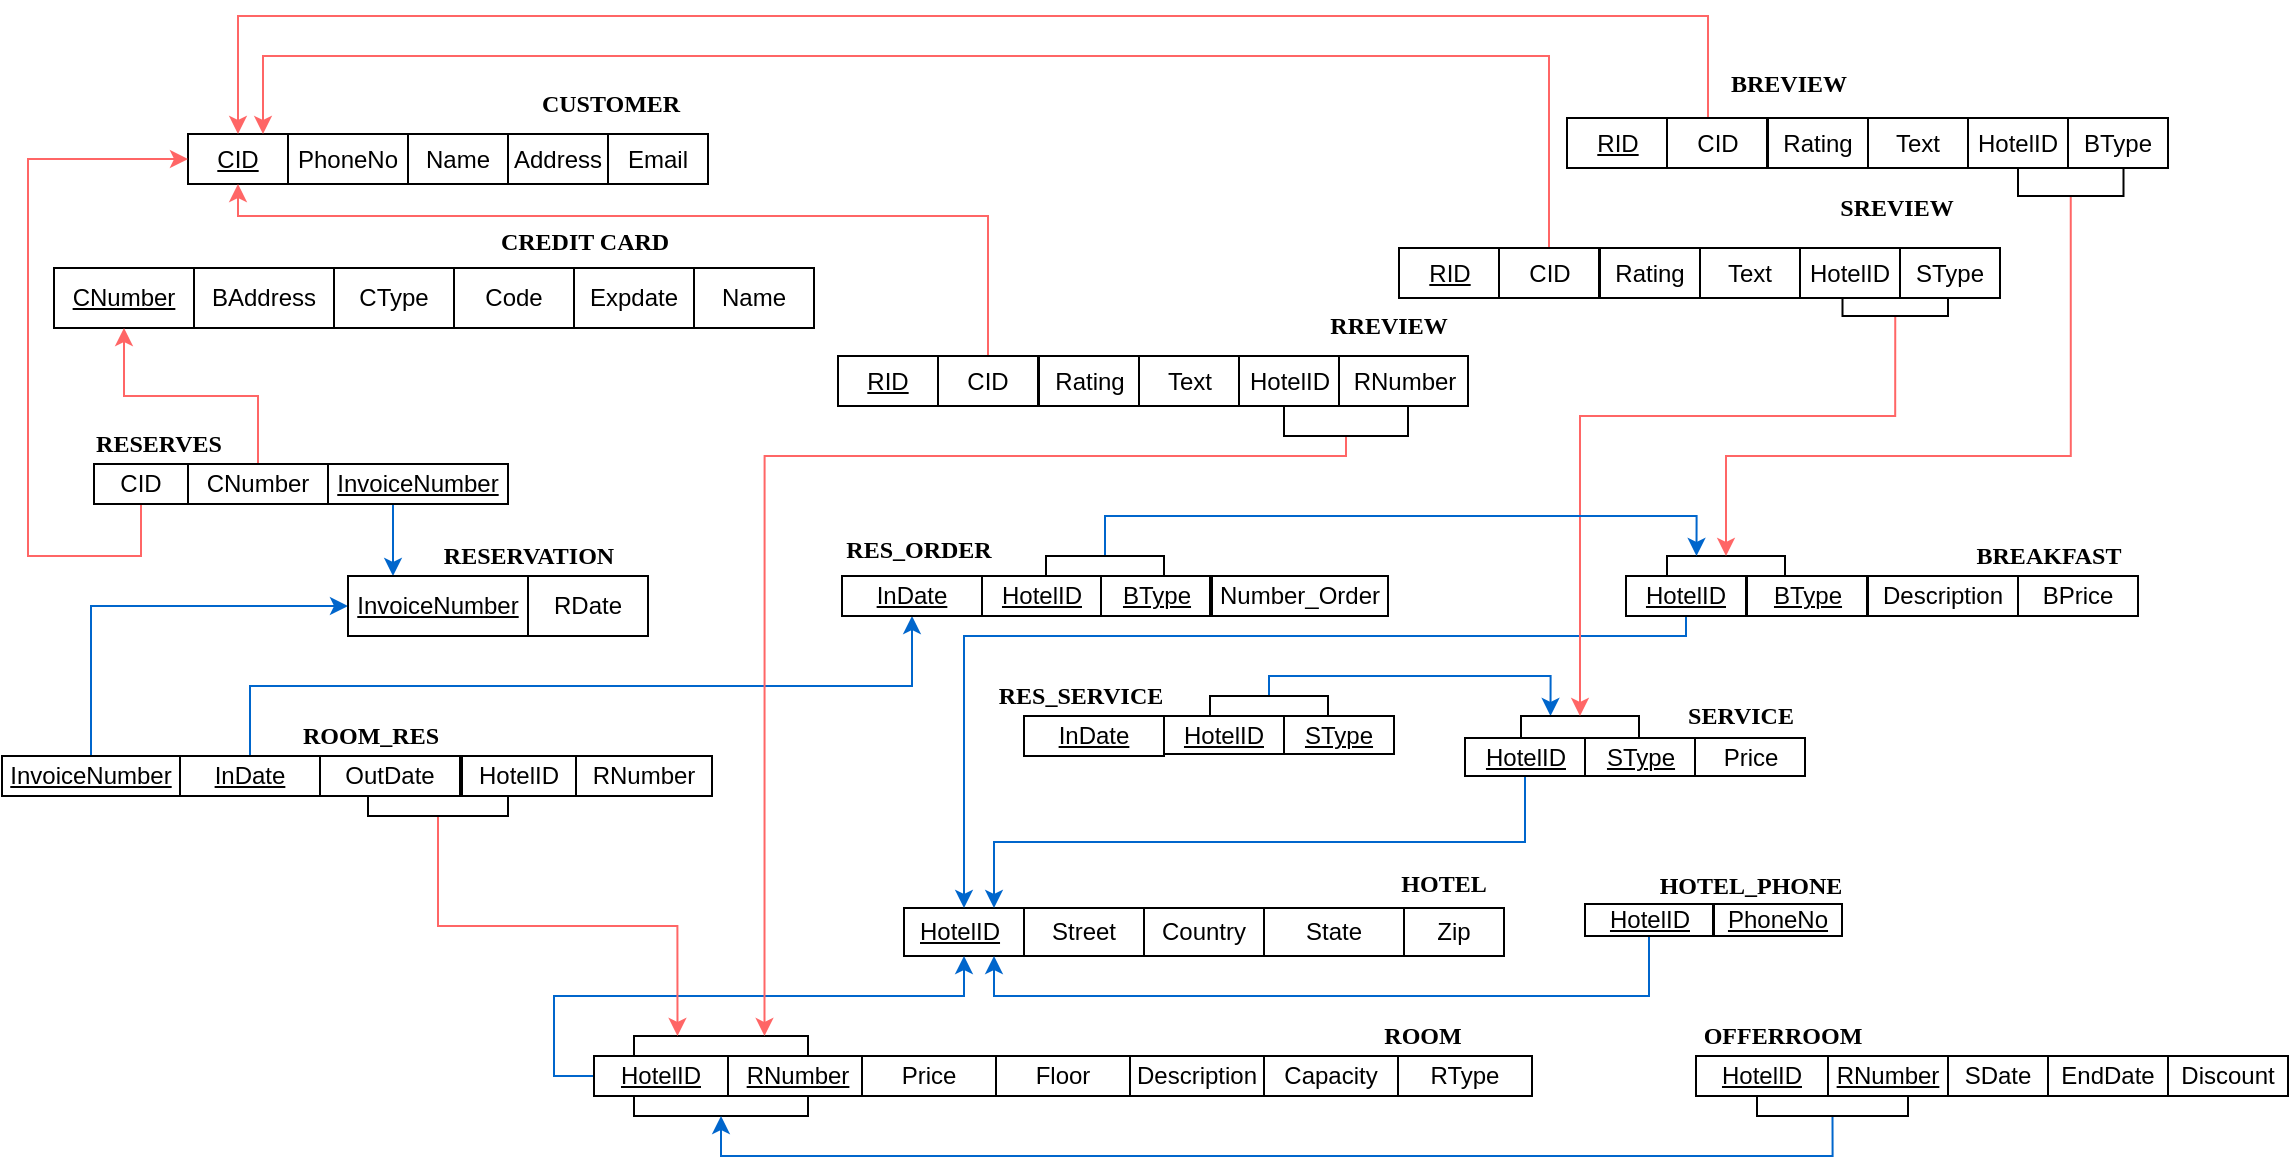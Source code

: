 <mxfile version="13.8.0" type="github">
  <diagram name="Page-1" id="efa7a0a1-bf9b-a30e-e6df-94a7791c09e9">
    <mxGraphModel dx="1934" dy="482" grid="1" gridSize="10" guides="1" tooltips="1" connect="1" arrows="1" fold="1" page="1" pageScale="1" pageWidth="826" pageHeight="1169" background="#ffffff" math="0" shadow="0">
      <root>
        <mxCell id="0" />
        <mxCell id="1" parent="0" />
        <mxCell id="9nVttLgA1WMZ91mnEe1L-120" value="" style="rounded=0;whiteSpace=wrap;html=1;" parent="1" vertex="1">
          <mxGeometry x="448" y="876" width="60" height="24" as="geometry" />
        </mxCell>
        <mxCell id="9nVttLgA1WMZ91mnEe1L-121" value="Zip" style="rounded=0;whiteSpace=wrap;html=1;" parent="1" vertex="1">
          <mxGeometry x="698" y="876" width="50" height="24" as="geometry" />
        </mxCell>
        <mxCell id="9nVttLgA1WMZ91mnEe1L-122" value="Street" style="whiteSpace=wrap;html=1;" parent="1" vertex="1">
          <mxGeometry x="508" y="876" width="60" height="24" as="geometry" />
        </mxCell>
        <mxCell id="9nVttLgA1WMZ91mnEe1L-127" value="&lt;u&gt;HotelID&lt;/u&gt;" style="text;html=1;strokeColor=none;fillColor=none;align=center;verticalAlign=middle;whiteSpace=wrap;rounded=0;" parent="1" vertex="1">
          <mxGeometry x="456" y="878" width="40" height="20" as="geometry" />
        </mxCell>
        <mxCell id="9nVttLgA1WMZ91mnEe1L-128" value="Country" style="rounded=0;whiteSpace=wrap;html=1;" parent="1" vertex="1">
          <mxGeometry x="568" y="876" width="60" height="24" as="geometry" />
        </mxCell>
        <mxCell id="9nVttLgA1WMZ91mnEe1L-129" value="State" style="rounded=0;whiteSpace=wrap;html=1;" parent="1" vertex="1">
          <mxGeometry x="628" y="876" width="70" height="24" as="geometry" />
        </mxCell>
        <mxCell id="9nVttLgA1WMZ91mnEe1L-130" value="&lt;font face=&quot;Times New Roman&quot;&gt;&lt;b&gt;HOTEL&lt;/b&gt;&lt;/font&gt;" style="text;html=1;strokeColor=none;fillColor=none;align=center;verticalAlign=middle;whiteSpace=wrap;rounded=0;" parent="1" vertex="1">
          <mxGeometry x="698" y="854" width="40" height="20" as="geometry" />
        </mxCell>
        <mxCell id="nEgtMDDTX5-OxtlX7NQl-19" style="edgeStyle=orthogonalEdgeStyle;rounded=0;orthogonalLoop=1;jettySize=auto;html=1;exitX=0;exitY=0.5;exitDx=0;exitDy=0;entryX=0.5;entryY=1;entryDx=0;entryDy=0;strokeColor=#0066CC;" parent="1" source="9nVttLgA1WMZ91mnEe1L-131" target="9nVttLgA1WMZ91mnEe1L-120" edge="1">
          <mxGeometry relative="1" as="geometry">
            <Array as="points">
              <mxPoint x="273" y="960" />
              <mxPoint x="273" y="920" />
              <mxPoint x="478" y="920" />
            </Array>
          </mxGeometry>
        </mxCell>
        <mxCell id="9nVttLgA1WMZ91mnEe1L-131" value="&lt;u&gt;HotelID&lt;/u&gt;" style="rounded=0;whiteSpace=wrap;html=1;" parent="1" vertex="1">
          <mxGeometry x="293" y="950" width="67" height="20" as="geometry" />
        </mxCell>
        <mxCell id="9nVttLgA1WMZ91mnEe1L-132" value="" style="rounded=0;whiteSpace=wrap;html=1;" parent="1" vertex="1">
          <mxGeometry x="360" y="950" width="67" height="20" as="geometry" />
        </mxCell>
        <mxCell id="9nVttLgA1WMZ91mnEe1L-133" value="Price" style="rounded=0;whiteSpace=wrap;html=1;" parent="1" vertex="1">
          <mxGeometry x="427" y="950" width="67" height="20" as="geometry" />
        </mxCell>
        <mxCell id="9nVttLgA1WMZ91mnEe1L-134" value="Floor" style="rounded=0;whiteSpace=wrap;html=1;" parent="1" vertex="1">
          <mxGeometry x="494" y="950" width="67" height="20" as="geometry" />
        </mxCell>
        <mxCell id="9nVttLgA1WMZ91mnEe1L-135" value="RType" style="rounded=0;whiteSpace=wrap;html=1;" parent="1" vertex="1">
          <mxGeometry x="695" y="950" width="67" height="20" as="geometry" />
        </mxCell>
        <mxCell id="9nVttLgA1WMZ91mnEe1L-136" value="Capacity" style="rounded=0;whiteSpace=wrap;html=1;" parent="1" vertex="1">
          <mxGeometry x="628" y="950" width="67" height="20" as="geometry" />
        </mxCell>
        <mxCell id="9nVttLgA1WMZ91mnEe1L-137" value="Description" style="rounded=0;whiteSpace=wrap;html=1;" parent="1" vertex="1">
          <mxGeometry x="561" y="950" width="67" height="20" as="geometry" />
        </mxCell>
        <mxCell id="9nVttLgA1WMZ91mnEe1L-141" value="&lt;u&gt;RNumber&lt;/u&gt;" style="text;html=1;strokeColor=none;fillColor=none;align=center;verticalAlign=middle;whiteSpace=wrap;rounded=0;" parent="1" vertex="1">
          <mxGeometry x="375" y="950" width="40" height="20" as="geometry" />
        </mxCell>
        <mxCell id="9nVttLgA1WMZ91mnEe1L-143" value="&lt;font face=&quot;Times New Roman&quot;&gt;&lt;b&gt;ROOM&lt;/b&gt;&lt;/font&gt;" style="text;html=1;align=center;verticalAlign=middle;resizable=0;points=[];autosize=1;" parent="1" vertex="1">
          <mxGeometry x="682" y="930" width="50" height="20" as="geometry" />
        </mxCell>
        <mxCell id="9nVttLgA1WMZ91mnEe1L-144" value="&lt;u&gt;CID&lt;/u&gt;" style="rounded=0;whiteSpace=wrap;html=1;" parent="1" vertex="1">
          <mxGeometry x="90" y="489" width="50" height="25" as="geometry" />
        </mxCell>
        <mxCell id="9nVttLgA1WMZ91mnEe1L-145" value="PhoneNo" style="rounded=0;whiteSpace=wrap;html=1;" parent="1" vertex="1">
          <mxGeometry x="140" y="489" width="60" height="25" as="geometry" />
        </mxCell>
        <mxCell id="9nVttLgA1WMZ91mnEe1L-146" value="Name" style="rounded=0;whiteSpace=wrap;html=1;" parent="1" vertex="1">
          <mxGeometry x="200" y="489" width="50" height="25" as="geometry" />
        </mxCell>
        <mxCell id="9nVttLgA1WMZ91mnEe1L-147" value="Address" style="rounded=0;whiteSpace=wrap;html=1;" parent="1" vertex="1">
          <mxGeometry x="250" y="489" width="50" height="25" as="geometry" />
        </mxCell>
        <mxCell id="9nVttLgA1WMZ91mnEe1L-148" value="Email" style="rounded=0;whiteSpace=wrap;html=1;" parent="1" vertex="1">
          <mxGeometry x="300" y="489" width="50" height="25" as="geometry" />
        </mxCell>
        <mxCell id="9nVttLgA1WMZ91mnEe1L-149" value="&lt;u&gt;CNumber&lt;/u&gt;" style="rounded=0;whiteSpace=wrap;html=1;" parent="1" vertex="1">
          <mxGeometry x="23" y="556" width="70" height="30" as="geometry" />
        </mxCell>
        <mxCell id="9nVttLgA1WMZ91mnEe1L-150" value="BAddress" style="rounded=0;whiteSpace=wrap;html=1;" parent="1" vertex="1">
          <mxGeometry x="93" y="556" width="70" height="30" as="geometry" />
        </mxCell>
        <mxCell id="9nVttLgA1WMZ91mnEe1L-151" value="CType" style="rounded=0;whiteSpace=wrap;html=1;" parent="1" vertex="1">
          <mxGeometry x="163" y="556" width="60" height="30" as="geometry" />
        </mxCell>
        <mxCell id="9nVttLgA1WMZ91mnEe1L-152" value="Code" style="rounded=0;whiteSpace=wrap;html=1;" parent="1" vertex="1">
          <mxGeometry x="223" y="556" width="60" height="30" as="geometry" />
        </mxCell>
        <mxCell id="9nVttLgA1WMZ91mnEe1L-153" value="Expdate" style="rounded=0;whiteSpace=wrap;html=1;" parent="1" vertex="1">
          <mxGeometry x="283" y="556" width="60" height="30" as="geometry" />
        </mxCell>
        <mxCell id="9nVttLgA1WMZ91mnEe1L-154" value="Name" style="rounded=0;whiteSpace=wrap;html=1;" parent="1" vertex="1">
          <mxGeometry x="343" y="556" width="60" height="30" as="geometry" />
        </mxCell>
        <mxCell id="9nVttLgA1WMZ91mnEe1L-158" value="&lt;font face=&quot;Times New Roman&quot;&gt;&lt;b&gt;CUSTOMER&lt;/b&gt;&lt;/font&gt;" style="text;html=1;align=center;verticalAlign=middle;resizable=0;points=[];autosize=1;" parent="1" vertex="1">
          <mxGeometry x="261" y="464" width="80" height="20" as="geometry" />
        </mxCell>
        <mxCell id="9nVttLgA1WMZ91mnEe1L-159" value="&lt;font face=&quot;Times New Roman&quot;&gt;&lt;b&gt;CREDIT CARD&lt;/b&gt;&lt;/font&gt;" style="text;html=1;align=center;verticalAlign=middle;resizable=0;points=[];autosize=1;" parent="1" vertex="1">
          <mxGeometry x="715.5" y="557" width="100" height="20" as="geometry" />
        </mxCell>
        <mxCell id="CG83F-GDAX2XXNqbLBXx-5" style="edgeStyle=orthogonalEdgeStyle;rounded=0;orthogonalLoop=1;jettySize=auto;html=1;exitX=0.5;exitY=0;exitDx=0;exitDy=0;entryX=0.5;entryY=1;entryDx=0;entryDy=0;strokeColor=#0066CC;" edge="1" parent="1" source="9nVttLgA1WMZ91mnEe1L-161" target="phVcU_1lUUpoFt258UuJ-10">
          <mxGeometry relative="1" as="geometry" />
        </mxCell>
        <mxCell id="9nVttLgA1WMZ91mnEe1L-161" value="&lt;u&gt;InDate&lt;/u&gt;" style="rounded=0;whiteSpace=wrap;html=1;" parent="1" vertex="1">
          <mxGeometry x="86" y="800" width="70" height="20" as="geometry" />
        </mxCell>
        <mxCell id="9nVttLgA1WMZ91mnEe1L-162" value="OutDate" style="rounded=0;whiteSpace=wrap;html=1;" parent="1" vertex="1">
          <mxGeometry x="156" y="800" width="70" height="20" as="geometry" />
        </mxCell>
        <mxCell id="9nVttLgA1WMZ91mnEe1L-163" value="&lt;font face=&quot;Times New Roman&quot;&gt;&lt;b&gt;ROOM_RES&lt;/b&gt;&lt;/font&gt;" style="text;html=1;align=center;verticalAlign=middle;resizable=0;points=[];autosize=1;" parent="1" vertex="1">
          <mxGeometry x="141" y="780" width="80" height="20" as="geometry" />
        </mxCell>
        <mxCell id="9nVttLgA1WMZ91mnEe1L-165" value="&lt;u&gt;SType&lt;/u&gt;" style="rounded=0;whiteSpace=wrap;html=1;" parent="1" vertex="1">
          <mxGeometry x="788.5" y="791" width="55" height="19" as="geometry" />
        </mxCell>
        <mxCell id="9nVttLgA1WMZ91mnEe1L-177" style="edgeStyle=orthogonalEdgeStyle;rounded=0;orthogonalLoop=1;jettySize=auto;html=1;exitX=0.5;exitY=1;exitDx=0;exitDy=0;entryX=0.75;entryY=0;entryDx=0;entryDy=0;strokeColor=#0066CC;" parent="1" source="9nVttLgA1WMZ91mnEe1L-167" target="9nVttLgA1WMZ91mnEe1L-120" edge="1">
          <mxGeometry relative="1" as="geometry">
            <mxPoint x="396" y="870" as="targetPoint" />
          </mxGeometry>
        </mxCell>
        <mxCell id="9nVttLgA1WMZ91mnEe1L-167" value="&lt;u&gt;HotelID&lt;/u&gt;" style="rounded=0;whiteSpace=wrap;html=1;" parent="1" vertex="1">
          <mxGeometry x="728.5" y="791" width="60" height="19" as="geometry" />
        </mxCell>
        <mxCell id="9nVttLgA1WMZ91mnEe1L-168" value="Price" style="rounded=0;whiteSpace=wrap;html=1;" parent="1" vertex="1">
          <mxGeometry x="843.5" y="791" width="55" height="19" as="geometry" />
        </mxCell>
        <mxCell id="9nVttLgA1WMZ91mnEe1L-176" style="edgeStyle=orthogonalEdgeStyle;rounded=0;orthogonalLoop=1;jettySize=auto;html=1;exitX=0.5;exitY=1;exitDx=0;exitDy=0;entryX=0.5;entryY=0;entryDx=0;entryDy=0;strokeColor=#0066CC;" parent="1" source="9nVttLgA1WMZ91mnEe1L-170" target="9nVttLgA1WMZ91mnEe1L-120" edge="1">
          <mxGeometry relative="1" as="geometry">
            <Array as="points">
              <mxPoint x="839" y="740" />
              <mxPoint x="478" y="740" />
            </Array>
          </mxGeometry>
        </mxCell>
        <mxCell id="9nVttLgA1WMZ91mnEe1L-170" value="&lt;u&gt;HotelID&lt;/u&gt;" style="rounded=0;whiteSpace=wrap;html=1;" parent="1" vertex="1">
          <mxGeometry x="809" y="710" width="60" height="20" as="geometry" />
        </mxCell>
        <mxCell id="9nVttLgA1WMZ91mnEe1L-171" value="&lt;u&gt;BType&lt;/u&gt;" style="rounded=0;whiteSpace=wrap;html=1;" parent="1" vertex="1">
          <mxGeometry x="869.5" y="710" width="60" height="20" as="geometry" />
        </mxCell>
        <mxCell id="9nVttLgA1WMZ91mnEe1L-172" value="Description" style="rounded=0;whiteSpace=wrap;html=1;" parent="1" vertex="1">
          <mxGeometry x="930" y="710" width="75" height="20" as="geometry" />
        </mxCell>
        <mxCell id="9nVttLgA1WMZ91mnEe1L-173" value="BPrice" style="rounded=0;whiteSpace=wrap;html=1;" parent="1" vertex="1">
          <mxGeometry x="1005" y="710" width="60" height="20" as="geometry" />
        </mxCell>
        <mxCell id="9nVttLgA1WMZ91mnEe1L-179" value="&lt;font face=&quot;Times New Roman&quot;&gt;&lt;b&gt;BREAKFAST&lt;/b&gt;&lt;/font&gt;" style="text;html=1;align=center;verticalAlign=middle;resizable=0;points=[];autosize=1;" parent="1" vertex="1">
          <mxGeometry x="975" y="690" width="90" height="20" as="geometry" />
        </mxCell>
        <mxCell id="9nVttLgA1WMZ91mnEe1L-180" value="&lt;font face=&quot;Times New Roman&quot;&gt;&lt;b&gt;SERVICE&lt;/b&gt;&lt;/font&gt;" style="text;html=1;align=center;verticalAlign=middle;resizable=0;points=[];autosize=1;" parent="1" vertex="1">
          <mxGeometry x="831" y="770" width="70" height="20" as="geometry" />
        </mxCell>
        <mxCell id="9nVttLgA1WMZ91mnEe1L-189" style="edgeStyle=orthogonalEdgeStyle;rounded=0;orthogonalLoop=1;jettySize=auto;html=1;entryX=0.5;entryY=0;entryDx=0;entryDy=0;strokeColor=#FF6666;" parent="1" target="9nVttLgA1WMZ91mnEe1L-144" edge="1">
          <mxGeometry relative="1" as="geometry">
            <mxPoint x="850" y="430" as="sourcePoint" />
            <Array as="points">
              <mxPoint x="850" y="481" />
              <mxPoint x="850" y="430" />
              <mxPoint x="115" y="430" />
            </Array>
          </mxGeometry>
        </mxCell>
        <mxCell id="9nVttLgA1WMZ91mnEe1L-183" value="CID" style="rounded=0;whiteSpace=wrap;html=1;" parent="1" vertex="1">
          <mxGeometry x="829.5" y="481" width="50" height="25" as="geometry" />
        </mxCell>
        <mxCell id="9nVttLgA1WMZ91mnEe1L-184" value="Rating" style="rounded=0;whiteSpace=wrap;html=1;" parent="1" vertex="1">
          <mxGeometry x="880" y="481" width="50" height="25" as="geometry" />
        </mxCell>
        <mxCell id="9nVttLgA1WMZ91mnEe1L-185" value="Text" style="rounded=0;whiteSpace=wrap;html=1;" parent="1" vertex="1">
          <mxGeometry x="930" y="481" width="50" height="25" as="geometry" />
        </mxCell>
        <mxCell id="9nVttLgA1WMZ91mnEe1L-186" value="HotelID" style="rounded=0;whiteSpace=wrap;html=1;" parent="1" vertex="1">
          <mxGeometry x="980" y="481" width="50" height="25" as="geometry" />
        </mxCell>
        <mxCell id="9nVttLgA1WMZ91mnEe1L-187" value="BType" style="rounded=0;whiteSpace=wrap;html=1;" parent="1" vertex="1">
          <mxGeometry x="1030" y="481" width="50" height="25" as="geometry" />
        </mxCell>
        <mxCell id="9nVttLgA1WMZ91mnEe1L-188" value="&lt;u&gt;RID&lt;/u&gt;" style="rounded=0;whiteSpace=wrap;html=1;" parent="1" vertex="1">
          <mxGeometry x="779.5" y="481" width="50" height="25" as="geometry" />
        </mxCell>
        <mxCell id="nEgtMDDTX5-OxtlX7NQl-12" style="edgeStyle=orthogonalEdgeStyle;rounded=0;orthogonalLoop=1;jettySize=auto;html=1;exitX=0.5;exitY=0;exitDx=0;exitDy=0;entryX=0.75;entryY=0;entryDx=0;entryDy=0;strokeColor=#FF6666;" parent="1" source="9nVttLgA1WMZ91mnEe1L-199" target="9nVttLgA1WMZ91mnEe1L-144" edge="1">
          <mxGeometry relative="1" as="geometry">
            <Array as="points">
              <mxPoint x="771" y="450" />
              <mxPoint x="128" y="450" />
            </Array>
          </mxGeometry>
        </mxCell>
        <mxCell id="9nVttLgA1WMZ91mnEe1L-199" value="CID" style="rounded=0;whiteSpace=wrap;html=1;" parent="1" vertex="1">
          <mxGeometry x="745.5" y="546" width="50" height="25" as="geometry" />
        </mxCell>
        <mxCell id="9nVttLgA1WMZ91mnEe1L-200" value="Rating" style="rounded=0;whiteSpace=wrap;html=1;" parent="1" vertex="1">
          <mxGeometry x="796" y="546" width="50" height="25" as="geometry" />
        </mxCell>
        <mxCell id="9nVttLgA1WMZ91mnEe1L-201" value="Text" style="rounded=0;whiteSpace=wrap;html=1;" parent="1" vertex="1">
          <mxGeometry x="846" y="546" width="50" height="25" as="geometry" />
        </mxCell>
        <mxCell id="9nVttLgA1WMZ91mnEe1L-202" value="HotelID" style="rounded=0;whiteSpace=wrap;html=1;" parent="1" vertex="1">
          <mxGeometry x="896" y="546" width="50" height="25" as="geometry" />
        </mxCell>
        <mxCell id="9nVttLgA1WMZ91mnEe1L-203" value="SType" style="rounded=0;whiteSpace=wrap;html=1;" parent="1" vertex="1">
          <mxGeometry x="946" y="546" width="50" height="25" as="geometry" />
        </mxCell>
        <mxCell id="9nVttLgA1WMZ91mnEe1L-204" value="&lt;u&gt;RID&lt;/u&gt;" style="rounded=0;whiteSpace=wrap;html=1;" parent="1" vertex="1">
          <mxGeometry x="695.5" y="546" width="50" height="25" as="geometry" />
        </mxCell>
        <mxCell id="nEgtMDDTX5-OxtlX7NQl-1" value="&lt;font face=&quot;Times New Roman&quot;&gt;&lt;b&gt;CREDIT CARD&lt;/b&gt;&lt;/font&gt;" style="text;html=1;align=center;verticalAlign=middle;resizable=0;points=[];autosize=1;" parent="1" vertex="1">
          <mxGeometry x="238" y="533" width="100" height="20" as="geometry" />
        </mxCell>
        <mxCell id="nEgtMDDTX5-OxtlX7NQl-2" value="&lt;font face=&quot;Times New Roman&quot;&gt;&lt;b&gt;BREVIEW&lt;/b&gt;&lt;/font&gt;" style="text;html=1;align=center;verticalAlign=middle;resizable=0;points=[];autosize=1;" parent="1" vertex="1">
          <mxGeometry x="855" y="454" width="70" height="20" as="geometry" />
        </mxCell>
        <mxCell id="nEgtMDDTX5-OxtlX7NQl-3" value="&lt;b&gt;&lt;font face=&quot;Times New Roman&quot;&gt;SREVIEW&lt;/font&gt;&lt;/b&gt;" style="text;html=1;align=center;verticalAlign=middle;resizable=0;points=[];autosize=1;" parent="1" vertex="1">
          <mxGeometry x="909" y="516" width="70" height="20" as="geometry" />
        </mxCell>
        <mxCell id="nEgtMDDTX5-OxtlX7NQl-13" style="edgeStyle=orthogonalEdgeStyle;rounded=0;orthogonalLoop=1;jettySize=auto;html=1;exitX=0.5;exitY=0;exitDx=0;exitDy=0;entryX=0.5;entryY=1;entryDx=0;entryDy=0;strokeColor=#FF6666;" parent="1" source="nEgtMDDTX5-OxtlX7NQl-4" target="9nVttLgA1WMZ91mnEe1L-144" edge="1">
          <mxGeometry relative="1" as="geometry">
            <Array as="points">
              <mxPoint x="490" y="530" />
              <mxPoint x="115" y="530" />
            </Array>
          </mxGeometry>
        </mxCell>
        <mxCell id="nEgtMDDTX5-OxtlX7NQl-4" value="CID" style="rounded=0;whiteSpace=wrap;html=1;" parent="1" vertex="1">
          <mxGeometry x="465" y="600" width="50" height="25" as="geometry" />
        </mxCell>
        <mxCell id="nEgtMDDTX5-OxtlX7NQl-5" value="Rating" style="rounded=0;whiteSpace=wrap;html=1;" parent="1" vertex="1">
          <mxGeometry x="515.5" y="600" width="50" height="25" as="geometry" />
        </mxCell>
        <mxCell id="nEgtMDDTX5-OxtlX7NQl-6" value="Text" style="rounded=0;whiteSpace=wrap;html=1;" parent="1" vertex="1">
          <mxGeometry x="565.5" y="600" width="50" height="25" as="geometry" />
        </mxCell>
        <mxCell id="nEgtMDDTX5-OxtlX7NQl-7" value="HotelID" style="rounded=0;whiteSpace=wrap;html=1;" parent="1" vertex="1">
          <mxGeometry x="615.5" y="600" width="50" height="25" as="geometry" />
        </mxCell>
        <mxCell id="nEgtMDDTX5-OxtlX7NQl-8" value="RNumber" style="rounded=0;whiteSpace=wrap;html=1;" parent="1" vertex="1">
          <mxGeometry x="665.5" y="600" width="64.5" height="25" as="geometry" />
        </mxCell>
        <mxCell id="nEgtMDDTX5-OxtlX7NQl-9" value="&lt;u&gt;RID&lt;/u&gt;" style="rounded=0;whiteSpace=wrap;html=1;" parent="1" vertex="1">
          <mxGeometry x="415" y="600" width="50" height="25" as="geometry" />
        </mxCell>
        <mxCell id="nEgtMDDTX5-OxtlX7NQl-24" value="&lt;font face=&quot;Times New Roman&quot;&gt;&lt;b&gt;RREVIEW&lt;/b&gt;&lt;/font&gt;" style="text;html=1;align=center;verticalAlign=middle;resizable=0;points=[];autosize=1;" parent="1" vertex="1">
          <mxGeometry x="655" y="575" width="70" height="20" as="geometry" />
        </mxCell>
        <mxCell id="nEgtMDDTX5-OxtlX7NQl-27" style="edgeStyle=orthogonalEdgeStyle;rounded=0;orthogonalLoop=1;jettySize=auto;html=1;exitX=0.5;exitY=1;exitDx=0;exitDy=0;entryX=0.75;entryY=1;entryDx=0;entryDy=0;strokeColor=#0066CC;" parent="1" source="nEgtMDDTX5-OxtlX7NQl-25" target="9nVttLgA1WMZ91mnEe1L-120" edge="1">
          <mxGeometry relative="1" as="geometry">
            <Array as="points">
              <mxPoint x="821" y="920" />
              <mxPoint x="493" y="920" />
            </Array>
          </mxGeometry>
        </mxCell>
        <mxCell id="nEgtMDDTX5-OxtlX7NQl-25" value="&lt;u&gt;HotelID&lt;/u&gt;" style="rounded=0;whiteSpace=wrap;html=1;" parent="1" vertex="1">
          <mxGeometry x="788.5" y="874" width="64" height="16" as="geometry" />
        </mxCell>
        <mxCell id="nEgtMDDTX5-OxtlX7NQl-26" value="&lt;u&gt;PhoneNo&lt;/u&gt;" style="rounded=0;whiteSpace=wrap;html=1;" parent="1" vertex="1">
          <mxGeometry x="853" y="874" width="64" height="16" as="geometry" />
        </mxCell>
        <mxCell id="nEgtMDDTX5-OxtlX7NQl-28" value="&lt;font face=&quot;Times New Roman&quot;&gt;&lt;b&gt;HOTEL_PHONE&lt;/b&gt;&lt;/font&gt;" style="text;html=1;align=center;verticalAlign=middle;resizable=0;points=[];autosize=1;" parent="1" vertex="1">
          <mxGeometry x="816" y="855" width="110" height="20" as="geometry" />
        </mxCell>
        <mxCell id="nEgtMDDTX5-OxtlX7NQl-38" style="edgeStyle=orthogonalEdgeStyle;rounded=0;orthogonalLoop=1;jettySize=auto;html=1;exitX=0.5;exitY=1;exitDx=0;exitDy=0;entryX=0;entryY=0.5;entryDx=0;entryDy=0;strokeColor=#FF6666;" parent="1" source="nEgtMDDTX5-OxtlX7NQl-29" target="9nVttLgA1WMZ91mnEe1L-144" edge="1">
          <mxGeometry relative="1" as="geometry">
            <Array as="points">
              <mxPoint x="67" y="700" />
              <mxPoint x="10" y="700" />
              <mxPoint x="10" y="502" />
            </Array>
          </mxGeometry>
        </mxCell>
        <mxCell id="nEgtMDDTX5-OxtlX7NQl-29" value="CID" style="rounded=0;whiteSpace=wrap;html=1;" parent="1" vertex="1">
          <mxGeometry x="43" y="654" width="47" height="20" as="geometry" />
        </mxCell>
        <mxCell id="CG83F-GDAX2XXNqbLBXx-12" style="edgeStyle=orthogonalEdgeStyle;rounded=0;orthogonalLoop=1;jettySize=auto;html=1;exitX=0.5;exitY=0;exitDx=0;exitDy=0;entryX=0.5;entryY=1;entryDx=0;entryDy=0;strokeColor=#FF6666;" edge="1" parent="1" source="nEgtMDDTX5-OxtlX7NQl-30" target="9nVttLgA1WMZ91mnEe1L-149">
          <mxGeometry relative="1" as="geometry" />
        </mxCell>
        <mxCell id="nEgtMDDTX5-OxtlX7NQl-30" value="CNumber" style="rounded=0;whiteSpace=wrap;html=1;" parent="1" vertex="1">
          <mxGeometry x="90" y="654" width="70" height="20" as="geometry" />
        </mxCell>
        <mxCell id="CG83F-GDAX2XXNqbLBXx-9" style="edgeStyle=orthogonalEdgeStyle;rounded=0;orthogonalLoop=1;jettySize=auto;html=1;exitX=0.5;exitY=1;exitDx=0;exitDy=0;entryX=0.25;entryY=0;entryDx=0;entryDy=0;strokeColor=#0066CC;" edge="1" parent="1" source="nEgtMDDTX5-OxtlX7NQl-31" target="CG83F-GDAX2XXNqbLBXx-6">
          <mxGeometry relative="1" as="geometry" />
        </mxCell>
        <mxCell id="nEgtMDDTX5-OxtlX7NQl-31" value="&lt;u&gt;InvoiceNumber&lt;/u&gt;" style="rounded=0;whiteSpace=wrap;html=1;" parent="1" vertex="1">
          <mxGeometry x="160" y="654" width="90" height="20" as="geometry" />
        </mxCell>
        <mxCell id="nEgtMDDTX5-OxtlX7NQl-39" value="&lt;font face=&quot;Times New Roman&quot;&gt;&lt;b&gt;RESERVES&lt;/b&gt;&lt;/font&gt;" style="text;html=1;align=center;verticalAlign=middle;resizable=0;points=[];autosize=1;" parent="1" vertex="1">
          <mxGeometry x="34.5" y="634" width="80" height="20" as="geometry" />
        </mxCell>
        <mxCell id="nEgtMDDTX5-OxtlX7NQl-40" value="HotelID" style="rounded=0;whiteSpace=wrap;html=1;" parent="1" vertex="1">
          <mxGeometry x="227" y="800" width="57" height="20" as="geometry" />
        </mxCell>
        <mxCell id="nEgtMDDTX5-OxtlX7NQl-41" value="RNumber" style="rounded=0;whiteSpace=wrap;html=1;" parent="1" vertex="1">
          <mxGeometry x="284" y="800" width="68" height="20" as="geometry" />
        </mxCell>
        <mxCell id="phVcU_1lUUpoFt258UuJ-8" value="&lt;u&gt;HotelID&lt;/u&gt;" style="rounded=0;whiteSpace=wrap;html=1;" parent="1" vertex="1">
          <mxGeometry x="487" y="710" width="59.5" height="20" as="geometry" />
        </mxCell>
        <mxCell id="phVcU_1lUUpoFt258UuJ-9" value="&lt;u&gt;BType&lt;/u&gt;" style="rounded=0;whiteSpace=wrap;html=1;" parent="1" vertex="1">
          <mxGeometry x="546.5" y="710" width="54.5" height="20" as="geometry" />
        </mxCell>
        <mxCell id="phVcU_1lUUpoFt258UuJ-10" value="&lt;u&gt;InDate&lt;/u&gt;" style="rounded=0;whiteSpace=wrap;html=1;" parent="1" vertex="1">
          <mxGeometry x="417" y="710" width="70" height="20" as="geometry" />
        </mxCell>
        <mxCell id="phVcU_1lUUpoFt258UuJ-17" value="&lt;font face=&quot;Times New Roman&quot;&gt;&lt;b&gt;RES_ORDER&lt;/b&gt;&lt;/font&gt;" style="text;html=1;align=center;verticalAlign=middle;resizable=0;points=[];autosize=1;" parent="1" vertex="1">
          <mxGeometry x="410" y="687" width="90" height="20" as="geometry" />
        </mxCell>
        <mxCell id="phVcU_1lUUpoFt258UuJ-18" value="&lt;u&gt;InDate&lt;/u&gt;" style="rounded=0;whiteSpace=wrap;html=1;" parent="1" vertex="1">
          <mxGeometry x="508" y="780" width="70" height="20" as="geometry" />
        </mxCell>
        <mxCell id="phVcU_1lUUpoFt258UuJ-24" value="&lt;u&gt;HotelID&lt;/u&gt;" style="rounded=0;whiteSpace=wrap;html=1;" parent="1" vertex="1">
          <mxGeometry x="578" y="780" width="60" height="19" as="geometry" />
        </mxCell>
        <mxCell id="phVcU_1lUUpoFt258UuJ-27" value="&lt;u&gt;SType&lt;/u&gt;" style="rounded=0;whiteSpace=wrap;html=1;" parent="1" vertex="1">
          <mxGeometry x="638" y="780" width="55" height="19" as="geometry" />
        </mxCell>
        <mxCell id="phVcU_1lUUpoFt258UuJ-30" value="Number_Order" style="rounded=0;whiteSpace=wrap;html=1;" parent="1" vertex="1">
          <mxGeometry x="602" y="710" width="88" height="20" as="geometry" />
        </mxCell>
        <mxCell id="phVcU_1lUUpoFt258UuJ-31" value="&lt;font face=&quot;Times New Roman&quot;&gt;&lt;b&gt;RES_SERVICE&lt;/b&gt;&lt;/font&gt;" style="text;html=1;align=center;verticalAlign=middle;resizable=0;points=[];autosize=1;" parent="1" vertex="1">
          <mxGeometry x="486" y="760" width="100" height="20" as="geometry" />
        </mxCell>
        <mxCell id="phVcU_1lUUpoFt258UuJ-32" value="&lt;u&gt;HotelID&lt;/u&gt;" style="rounded=0;whiteSpace=wrap;html=1;" parent="1" vertex="1">
          <mxGeometry x="844" y="950" width="66" height="20" as="geometry" />
        </mxCell>
        <mxCell id="phVcU_1lUUpoFt258UuJ-33" value="&lt;u&gt;RNumber&lt;/u&gt;" style="rounded=0;whiteSpace=wrap;html=1;" parent="1" vertex="1">
          <mxGeometry x="910" y="950" width="60" height="20" as="geometry" />
        </mxCell>
        <mxCell id="phVcU_1lUUpoFt258UuJ-34" value="SDate" style="rounded=0;whiteSpace=wrap;html=1;" parent="1" vertex="1">
          <mxGeometry x="970" y="950" width="50" height="20" as="geometry" />
        </mxCell>
        <mxCell id="phVcU_1lUUpoFt258UuJ-35" value="Discount" style="rounded=0;whiteSpace=wrap;html=1;" parent="1" vertex="1">
          <mxGeometry x="1080" y="950" width="60" height="20" as="geometry" />
        </mxCell>
        <mxCell id="phVcU_1lUUpoFt258UuJ-36" value="EndDate" style="rounded=0;whiteSpace=wrap;html=1;" parent="1" vertex="1">
          <mxGeometry x="1020" y="950" width="60" height="20" as="geometry" />
        </mxCell>
        <mxCell id="phVcU_1lUUpoFt258UuJ-44" value="" style="shape=partialRectangle;whiteSpace=wrap;html=1;bottom=1;right=1;left=1;top=0;fillColor=none;routingCenterX=-0.5;strokeColor=#000000;" parent="1" vertex="1">
          <mxGeometry x="313" y="970" width="87" height="10" as="geometry" />
        </mxCell>
        <mxCell id="CG83F-GDAX2XXNqbLBXx-2" style="edgeStyle=orthogonalEdgeStyle;rounded=0;orthogonalLoop=1;jettySize=auto;html=1;exitX=0.5;exitY=1;exitDx=0;exitDy=0;entryX=0.5;entryY=1;entryDx=0;entryDy=0;strokeColor=#0066CC;" edge="1" parent="1" source="phVcU_1lUUpoFt258UuJ-45" target="phVcU_1lUUpoFt258UuJ-44">
          <mxGeometry relative="1" as="geometry" />
        </mxCell>
        <mxCell id="phVcU_1lUUpoFt258UuJ-45" value="" style="shape=partialRectangle;whiteSpace=wrap;html=1;bottom=1;right=1;left=1;top=0;fillColor=none;routingCenterX=-0.5;strokeColor=#000000;" parent="1" vertex="1">
          <mxGeometry x="874.5" y="970" width="75.5" height="10" as="geometry" />
        </mxCell>
        <mxCell id="phVcU_1lUUpoFt258UuJ-47" value="&lt;font face=&quot;Times New Roman&quot;&gt;&lt;b&gt;OFFERROOM&lt;/b&gt;&lt;/font&gt;" style="text;html=1;align=center;verticalAlign=middle;resizable=0;points=[];autosize=1;" parent="1" vertex="1">
          <mxGeometry x="842" y="930" width="90" height="20" as="geometry" />
        </mxCell>
        <mxCell id="phVcU_1lUUpoFt258UuJ-48" value="" style="shape=partialRectangle;whiteSpace=wrap;html=1;bottom=1;right=1;left=1;top=0;fillColor=none;routingCenterX=-0.5;direction=west;" parent="1" vertex="1">
          <mxGeometry x="313" y="940" width="87" height="10" as="geometry" />
        </mxCell>
        <mxCell id="phVcU_1lUUpoFt258UuJ-53" style="edgeStyle=orthogonalEdgeStyle;rounded=0;orthogonalLoop=1;jettySize=auto;html=1;exitX=0.5;exitY=1;exitDx=0;exitDy=0;entryX=0.75;entryY=1;entryDx=0;entryDy=0;strokeColor=#FF6666;" parent="1" source="phVcU_1lUUpoFt258UuJ-52" target="phVcU_1lUUpoFt258UuJ-48" edge="1">
          <mxGeometry relative="1" as="geometry" />
        </mxCell>
        <mxCell id="phVcU_1lUUpoFt258UuJ-52" value="" style="shape=partialRectangle;whiteSpace=wrap;html=1;bottom=1;right=1;left=1;top=0;fillColor=none;routingCenterX=-0.5;" parent="1" vertex="1">
          <mxGeometry x="180" y="820" width="70" height="10" as="geometry" />
        </mxCell>
        <mxCell id="phVcU_1lUUpoFt258UuJ-57" style="edgeStyle=orthogonalEdgeStyle;rounded=0;orthogonalLoop=1;jettySize=auto;html=1;exitX=0.5;exitY=1;exitDx=0;exitDy=0;entryX=0.25;entryY=1;entryDx=0;entryDy=0;strokeColor=#FF6666;" parent="1" source="phVcU_1lUUpoFt258UuJ-54" target="phVcU_1lUUpoFt258UuJ-48" edge="1">
          <mxGeometry relative="1" as="geometry">
            <Array as="points">
              <mxPoint x="669" y="650" />
              <mxPoint x="378" y="650" />
            </Array>
          </mxGeometry>
        </mxCell>
        <mxCell id="phVcU_1lUUpoFt258UuJ-54" value="" style="shape=partialRectangle;whiteSpace=wrap;html=1;bottom=1;right=1;left=1;top=0;fillColor=none;routingCenterX=-0.5;" parent="1" vertex="1">
          <mxGeometry x="638" y="625" width="62" height="15" as="geometry" />
        </mxCell>
        <mxCell id="phVcU_1lUUpoFt258UuJ-62" style="edgeStyle=orthogonalEdgeStyle;rounded=0;orthogonalLoop=1;jettySize=auto;html=1;exitX=0.5;exitY=1;exitDx=0;exitDy=0;entryX=0.75;entryY=1;entryDx=0;entryDy=0;strokeColor=#0066CC;" parent="1" source="phVcU_1lUUpoFt258UuJ-59" target="phVcU_1lUUpoFt258UuJ-63" edge="1">
          <mxGeometry relative="1" as="geometry">
            <mxPoint x="770" y="775" as="targetPoint" />
            <Array as="points">
              <mxPoint x="631" y="760" />
              <mxPoint x="771" y="760" />
            </Array>
          </mxGeometry>
        </mxCell>
        <mxCell id="phVcU_1lUUpoFt258UuJ-59" value="" style="shape=partialRectangle;whiteSpace=wrap;html=1;bottom=1;right=1;left=1;top=0;fillColor=none;routingCenterX=-0.5;direction=west;strokeColor=#000000;" parent="1" vertex="1">
          <mxGeometry x="601" y="770" width="59" height="10" as="geometry" />
        </mxCell>
        <mxCell id="phVcU_1lUUpoFt258UuJ-63" value="" style="shape=partialRectangle;whiteSpace=wrap;html=1;bottom=1;right=1;left=1;top=0;fillColor=none;routingCenterX=-0.5;direction=west;" parent="1" vertex="1">
          <mxGeometry x="756.5" y="780" width="59" height="10" as="geometry" />
        </mxCell>
        <mxCell id="phVcU_1lUUpoFt258UuJ-65" style="edgeStyle=orthogonalEdgeStyle;rounded=0;orthogonalLoop=1;jettySize=auto;html=1;exitX=0.5;exitY=1;exitDx=0;exitDy=0;entryX=0.5;entryY=1;entryDx=0;entryDy=0;strokeColor=#FF6666;" parent="1" source="phVcU_1lUUpoFt258UuJ-64" target="phVcU_1lUUpoFt258UuJ-63" edge="1">
          <mxGeometry relative="1" as="geometry">
            <Array as="points">
              <mxPoint x="944" y="630" />
              <mxPoint x="786" y="630" />
            </Array>
          </mxGeometry>
        </mxCell>
        <mxCell id="phVcU_1lUUpoFt258UuJ-64" value="" style="shape=partialRectangle;whiteSpace=wrap;html=1;bottom=1;right=1;left=1;top=0;fillColor=none;routingCenterX=-0.5;" parent="1" vertex="1">
          <mxGeometry x="917.25" y="571" width="52.75" height="9" as="geometry" />
        </mxCell>
        <mxCell id="phVcU_1lUUpoFt258UuJ-67" value="" style="shape=partialRectangle;whiteSpace=wrap;html=1;bottom=1;right=1;left=1;top=0;fillColor=none;routingCenterX=-0.5;direction=west;" parent="1" vertex="1">
          <mxGeometry x="829.5" y="700" width="59" height="10" as="geometry" />
        </mxCell>
        <mxCell id="phVcU_1lUUpoFt258UuJ-69" style="edgeStyle=orthogonalEdgeStyle;rounded=0;orthogonalLoop=1;jettySize=auto;html=1;exitX=0.5;exitY=1;exitDx=0;exitDy=0;entryX=0.5;entryY=1;entryDx=0;entryDy=0;strokeColor=#FF6666;" parent="1" source="phVcU_1lUUpoFt258UuJ-68" target="phVcU_1lUUpoFt258UuJ-67" edge="1">
          <mxGeometry relative="1" as="geometry">
            <Array as="points">
              <mxPoint x="1031" y="650" />
              <mxPoint x="859" y="650" />
            </Array>
          </mxGeometry>
        </mxCell>
        <mxCell id="phVcU_1lUUpoFt258UuJ-68" value="" style="shape=partialRectangle;whiteSpace=wrap;html=1;bottom=1;right=1;left=1;top=0;fillColor=none;routingCenterX=-0.5;" parent="1" vertex="1">
          <mxGeometry x="1005" y="506" width="52.75" height="14" as="geometry" />
        </mxCell>
        <mxCell id="phVcU_1lUUpoFt258UuJ-71" style="edgeStyle=orthogonalEdgeStyle;rounded=0;orthogonalLoop=1;jettySize=auto;html=1;exitX=0.5;exitY=1;exitDx=0;exitDy=0;entryX=0.75;entryY=1;entryDx=0;entryDy=0;strokeColor=#0066CC;" parent="1" source="phVcU_1lUUpoFt258UuJ-70" target="phVcU_1lUUpoFt258UuJ-67" edge="1">
          <mxGeometry relative="1" as="geometry" />
        </mxCell>
        <mxCell id="phVcU_1lUUpoFt258UuJ-70" value="" style="shape=partialRectangle;whiteSpace=wrap;html=1;bottom=1;right=1;left=1;top=0;fillColor=none;routingCenterX=-0.5;direction=west;strokeColor=#000000;" parent="1" vertex="1">
          <mxGeometry x="519" y="700" width="59" height="10" as="geometry" />
        </mxCell>
        <mxCell id="CG83F-GDAX2XXNqbLBXx-11" style="edgeStyle=orthogonalEdgeStyle;rounded=0;orthogonalLoop=1;jettySize=auto;html=1;exitX=0.5;exitY=0;exitDx=0;exitDy=0;entryX=0;entryY=0.5;entryDx=0;entryDy=0;strokeColor=#0066CC;" edge="1" parent="1" source="CG83F-GDAX2XXNqbLBXx-3" target="CG83F-GDAX2XXNqbLBXx-6">
          <mxGeometry relative="1" as="geometry" />
        </mxCell>
        <mxCell id="CG83F-GDAX2XXNqbLBXx-3" value="&lt;u&gt;InvoiceNumber&lt;/u&gt;" style="rounded=0;whiteSpace=wrap;html=1;" vertex="1" parent="1">
          <mxGeometry x="-3" y="800" width="89" height="20" as="geometry" />
        </mxCell>
        <mxCell id="CG83F-GDAX2XXNqbLBXx-6" value="&lt;u&gt;InvoiceNumber&lt;/u&gt;" style="rounded=0;whiteSpace=wrap;html=1;" vertex="1" parent="1">
          <mxGeometry x="170" y="710" width="90" height="30" as="geometry" />
        </mxCell>
        <mxCell id="CG83F-GDAX2XXNqbLBXx-7" value="RDate" style="rounded=0;whiteSpace=wrap;html=1;" vertex="1" parent="1">
          <mxGeometry x="260" y="710" width="60" height="30" as="geometry" />
        </mxCell>
        <mxCell id="CG83F-GDAX2XXNqbLBXx-8" value="&lt;font face=&quot;Times New Roman&quot;&gt;&lt;b&gt;RESERVATION&lt;/b&gt;&lt;/font&gt;" style="text;html=1;align=center;verticalAlign=middle;resizable=0;points=[];autosize=1;" vertex="1" parent="1">
          <mxGeometry x="210" y="690" width="100" height="20" as="geometry" />
        </mxCell>
      </root>
    </mxGraphModel>
  </diagram>
</mxfile>
